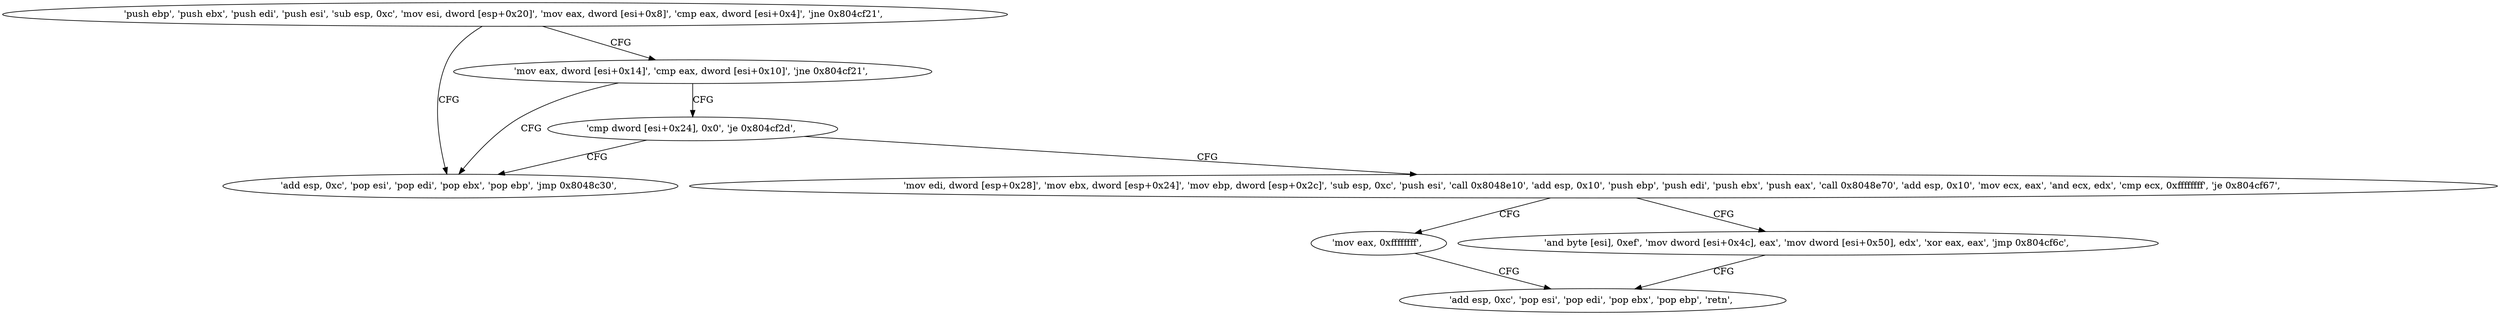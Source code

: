 digraph "func" {
"134532864" [label = "'push ebp', 'push ebx', 'push edi', 'push esi', 'sub esp, 0xc', 'mov esi, dword [esp+0x20]', 'mov eax, dword [esi+0x8]', 'cmp eax, dword [esi+0x4]', 'jne 0x804cf21', " ]
"134532897" [label = "'add esp, 0xc', 'pop esi', 'pop edi', 'pop ebx', 'pop ebp', 'jmp 0x8048c30', " ]
"134532883" [label = "'mov eax, dword [esi+0x14]', 'cmp eax, dword [esi+0x10]', 'jne 0x804cf21', " ]
"134532891" [label = "'cmp dword [esi+0x24], 0x0', 'je 0x804cf2d', " ]
"134532909" [label = "'mov edi, dword [esp+0x28]', 'mov ebx, dword [esp+0x24]', 'mov ebp, dword [esp+0x2c]', 'sub esp, 0xc', 'push esi', 'call 0x8048e10', 'add esp, 0x10', 'push ebp', 'push edi', 'push ebx', 'push eax', 'call 0x8048e70', 'add esp, 0x10', 'mov ecx, eax', 'and ecx, edx', 'cmp ecx, 0xffffffff', 'je 0x804cf67', " ]
"134532967" [label = "'mov eax, 0xffffffff', " ]
"134532954" [label = "'and byte [esi], 0xef', 'mov dword [esi+0x4c], eax', 'mov dword [esi+0x50], edx', 'xor eax, eax', 'jmp 0x804cf6c', " ]
"134532972" [label = "'add esp, 0xc', 'pop esi', 'pop edi', 'pop ebx', 'pop ebp', 'retn', " ]
"134532864" -> "134532897" [ label = "CFG" ]
"134532864" -> "134532883" [ label = "CFG" ]
"134532883" -> "134532897" [ label = "CFG" ]
"134532883" -> "134532891" [ label = "CFG" ]
"134532891" -> "134532909" [ label = "CFG" ]
"134532891" -> "134532897" [ label = "CFG" ]
"134532909" -> "134532967" [ label = "CFG" ]
"134532909" -> "134532954" [ label = "CFG" ]
"134532967" -> "134532972" [ label = "CFG" ]
"134532954" -> "134532972" [ label = "CFG" ]
}

